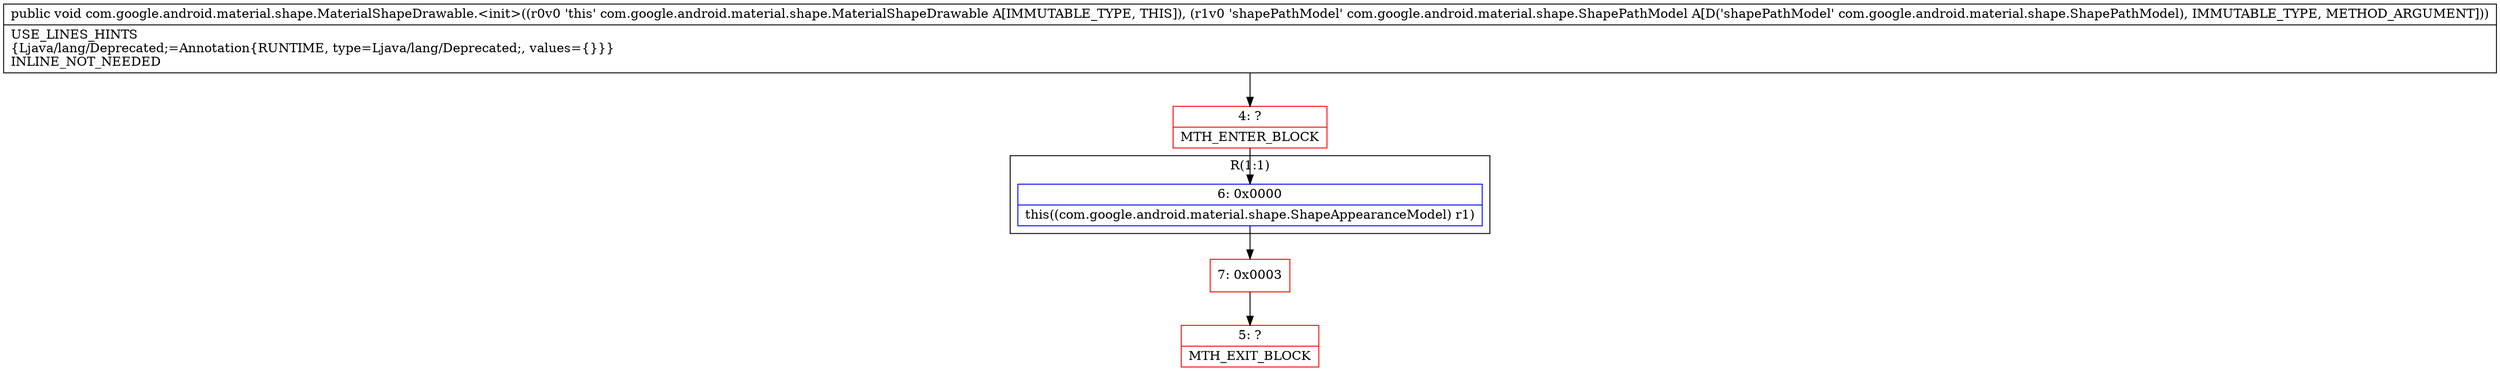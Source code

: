 digraph "CFG forcom.google.android.material.shape.MaterialShapeDrawable.\<init\>(Lcom\/google\/android\/material\/shape\/ShapePathModel;)V" {
subgraph cluster_Region_1539588405 {
label = "R(1:1)";
node [shape=record,color=blue];
Node_6 [shape=record,label="{6\:\ 0x0000|this((com.google.android.material.shape.ShapeAppearanceModel) r1)\l}"];
}
Node_4 [shape=record,color=red,label="{4\:\ ?|MTH_ENTER_BLOCK\l}"];
Node_7 [shape=record,color=red,label="{7\:\ 0x0003}"];
Node_5 [shape=record,color=red,label="{5\:\ ?|MTH_EXIT_BLOCK\l}"];
MethodNode[shape=record,label="{public void com.google.android.material.shape.MaterialShapeDrawable.\<init\>((r0v0 'this' com.google.android.material.shape.MaterialShapeDrawable A[IMMUTABLE_TYPE, THIS]), (r1v0 'shapePathModel' com.google.android.material.shape.ShapePathModel A[D('shapePathModel' com.google.android.material.shape.ShapePathModel), IMMUTABLE_TYPE, METHOD_ARGUMENT]))  | USE_LINES_HINTS\l\{Ljava\/lang\/Deprecated;=Annotation\{RUNTIME, type=Ljava\/lang\/Deprecated;, values=\{\}\}\}\lINLINE_NOT_NEEDED\l}"];
MethodNode -> Node_4;Node_6 -> Node_7;
Node_4 -> Node_6;
Node_7 -> Node_5;
}

